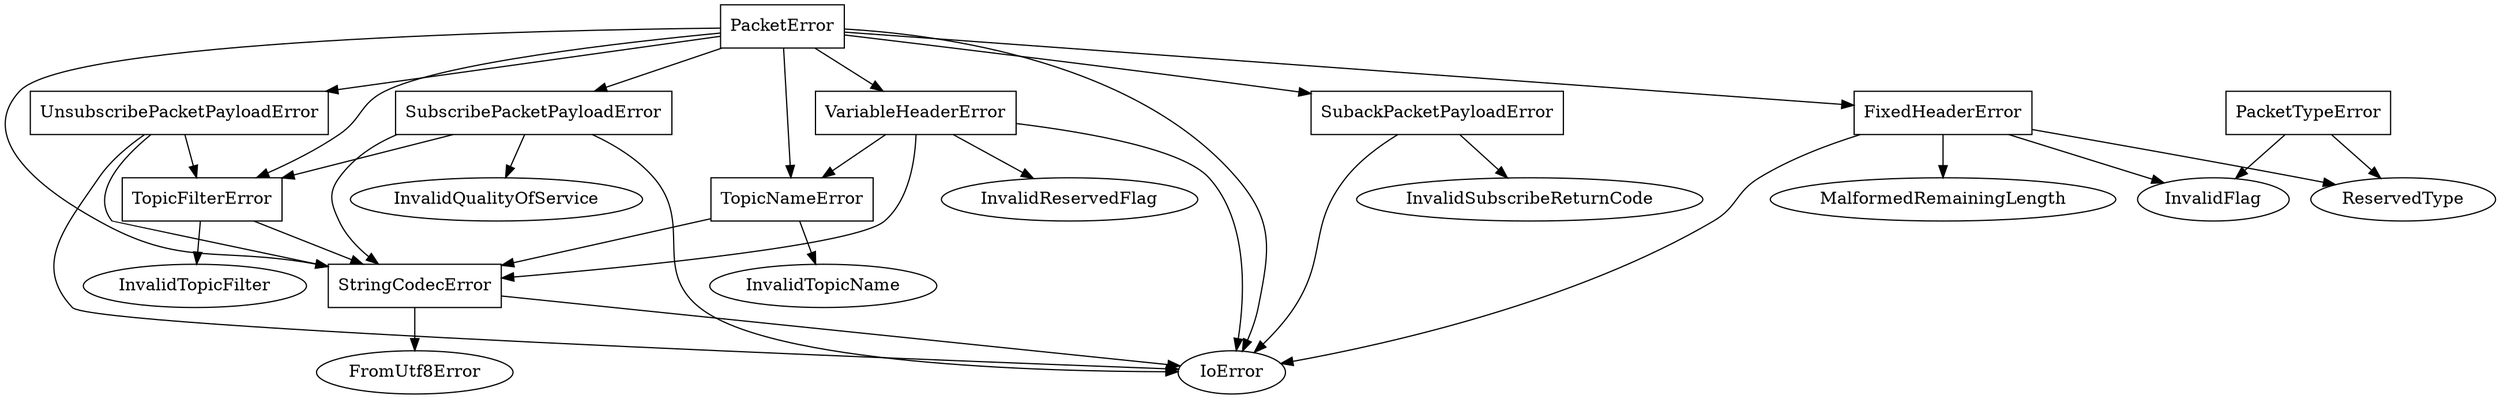 // Generated using the following shell command and some manual tinkering.
// rg enum.*Error -A20 -I|sed -n /enum.*Error/,/}/p|rg -v //|sed 's/[(,].*//'

digraph errors {
  TopicFilterError [shape=box]
  TopicFilterError -> StringCodecError;
  TopicFilterError -> InvalidTopicFilter;

  TopicNameError [shape=box]
  TopicNameError -> StringCodecError;
  TopicNameError -> InvalidTopicName;

  StringCodecError [shape=box]
  StringCodecError -> IoError;
  StringCodecError -> FromUtf8Error;

  PacketTypeError [shape=box]
  PacketTypeError -> ReservedType;
  PacketTypeError -> InvalidFlag;

  FixedHeaderError [shape=box]
  FixedHeaderError -> IoError;
  FixedHeaderError -> MalformedRemainingLength;
  FixedHeaderError -> ReservedType;
  FixedHeaderError -> InvalidFlag;

  SubscribePacketPayloadError [shape=box]
  SubscribePacketPayloadError -> IoError;
  SubscribePacketPayloadError -> StringCodecError;
  SubscribePacketPayloadError -> InvalidQualityOfService;
  SubscribePacketPayloadError -> TopicFilterError;

  SubackPacketPayloadError [shape=box]
  SubackPacketPayloadError -> IoError;
  SubackPacketPayloadError -> InvalidSubscribeReturnCode;

  UnsubscribePacketPayloadError [shape=box]
  UnsubscribePacketPayloadError -> IoError;
  UnsubscribePacketPayloadError -> StringCodecError;
  UnsubscribePacketPayloadError -> TopicFilterError;

  PacketError [shape=box]
  PacketError -> IoError;
  PacketError -> FixedHeaderError;
  PacketError -> VariableHeaderError;
  PacketError -> SubackPacketPayloadError;
  PacketError -> SubscribePacketPayloadError;
  PacketError -> UnsubscribePacketPayloadError;
  PacketError -> StringCodecError;
  PacketError -> TopicNameError;
  PacketError -> TopicFilterError;

  VariableHeaderError [shape=box]
  VariableHeaderError -> IoError;
  VariableHeaderError -> StringCodecError;
  VariableHeaderError -> InvalidReservedFlag;
  VariableHeaderError -> TopicNameError;
}